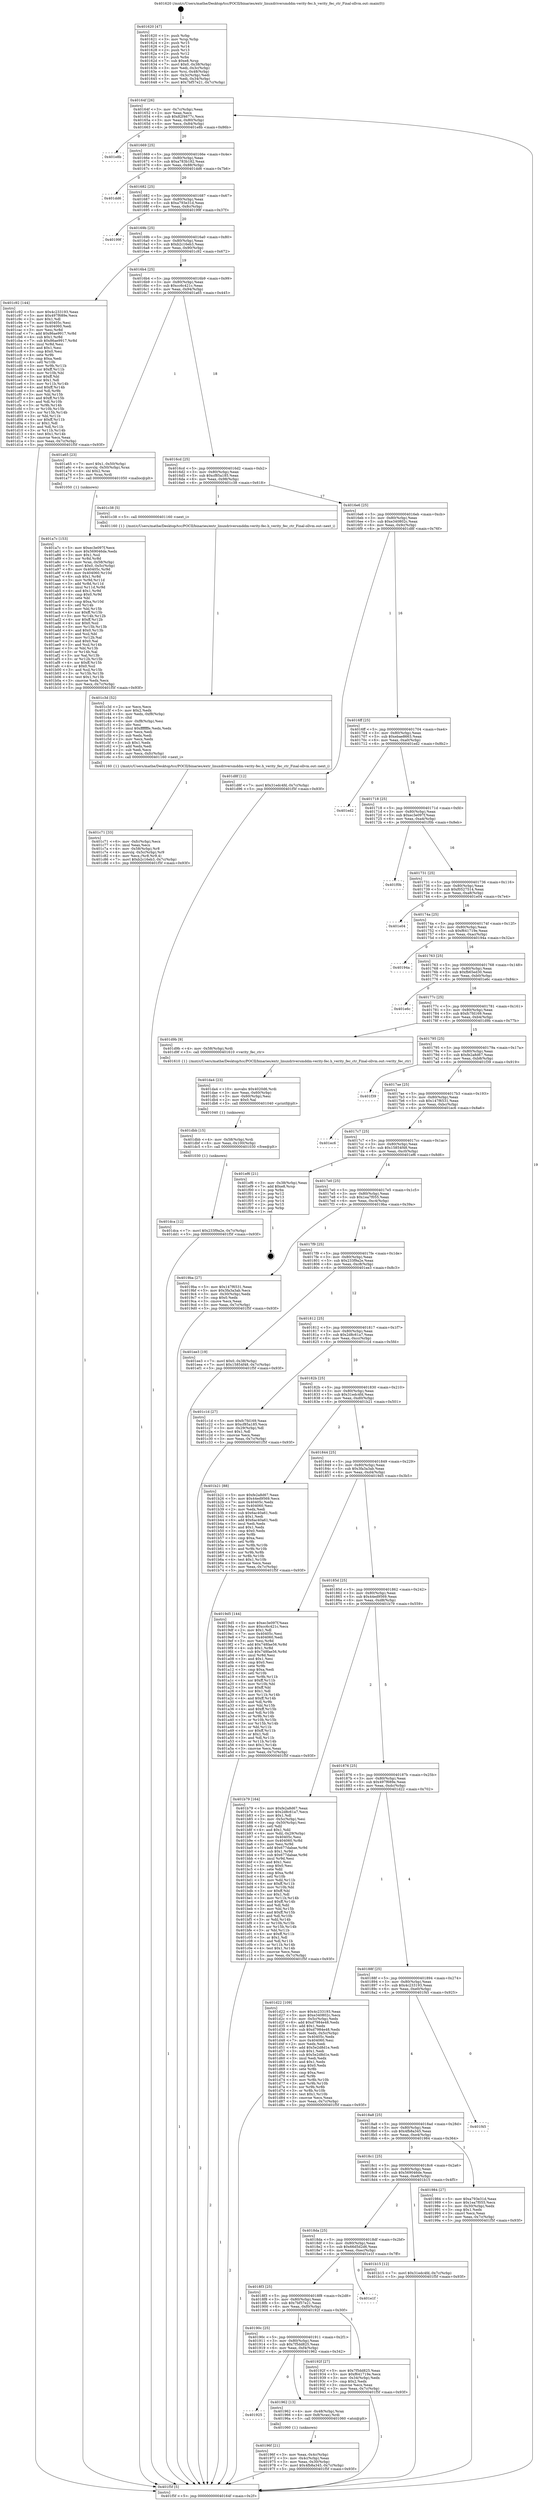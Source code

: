 digraph "0x401620" {
  label = "0x401620 (/mnt/c/Users/mathe/Desktop/tcc/POCII/binaries/extr_linuxdriversmddm-verity-fec.h_verity_fec_ctr_Final-ollvm.out::main(0))"
  labelloc = "t"
  node[shape=record]

  Entry [label="",width=0.3,height=0.3,shape=circle,fillcolor=black,style=filled]
  "0x40164f" [label="{
     0x40164f [26]\l
     | [instrs]\l
     &nbsp;&nbsp;0x40164f \<+3\>: mov -0x7c(%rbp),%eax\l
     &nbsp;&nbsp;0x401652 \<+2\>: mov %eax,%ecx\l
     &nbsp;&nbsp;0x401654 \<+6\>: sub $0x82f4677c,%ecx\l
     &nbsp;&nbsp;0x40165a \<+3\>: mov %eax,-0x80(%rbp)\l
     &nbsp;&nbsp;0x40165d \<+6\>: mov %ecx,-0x84(%rbp)\l
     &nbsp;&nbsp;0x401663 \<+6\>: je 0000000000401e8b \<main+0x86b\>\l
  }"]
  "0x401e8b" [label="{
     0x401e8b\l
  }", style=dashed]
  "0x401669" [label="{
     0x401669 [25]\l
     | [instrs]\l
     &nbsp;&nbsp;0x401669 \<+5\>: jmp 000000000040166e \<main+0x4e\>\l
     &nbsp;&nbsp;0x40166e \<+3\>: mov -0x80(%rbp),%eax\l
     &nbsp;&nbsp;0x401671 \<+5\>: sub $0xa783b182,%eax\l
     &nbsp;&nbsp;0x401676 \<+6\>: mov %eax,-0x88(%rbp)\l
     &nbsp;&nbsp;0x40167c \<+6\>: je 0000000000401dd6 \<main+0x7b6\>\l
  }"]
  Exit [label="",width=0.3,height=0.3,shape=circle,fillcolor=black,style=filled,peripheries=2]
  "0x401dd6" [label="{
     0x401dd6\l
  }", style=dashed]
  "0x401682" [label="{
     0x401682 [25]\l
     | [instrs]\l
     &nbsp;&nbsp;0x401682 \<+5\>: jmp 0000000000401687 \<main+0x67\>\l
     &nbsp;&nbsp;0x401687 \<+3\>: mov -0x80(%rbp),%eax\l
     &nbsp;&nbsp;0x40168a \<+5\>: sub $0xa793e31d,%eax\l
     &nbsp;&nbsp;0x40168f \<+6\>: mov %eax,-0x8c(%rbp)\l
     &nbsp;&nbsp;0x401695 \<+6\>: je 000000000040199f \<main+0x37f\>\l
  }"]
  "0x401dca" [label="{
     0x401dca [12]\l
     | [instrs]\l
     &nbsp;&nbsp;0x401dca \<+7\>: movl $0x233f9a2e,-0x7c(%rbp)\l
     &nbsp;&nbsp;0x401dd1 \<+5\>: jmp 0000000000401f5f \<main+0x93f\>\l
  }"]
  "0x40199f" [label="{
     0x40199f\l
  }", style=dashed]
  "0x40169b" [label="{
     0x40169b [25]\l
     | [instrs]\l
     &nbsp;&nbsp;0x40169b \<+5\>: jmp 00000000004016a0 \<main+0x80\>\l
     &nbsp;&nbsp;0x4016a0 \<+3\>: mov -0x80(%rbp),%eax\l
     &nbsp;&nbsp;0x4016a3 \<+5\>: sub $0xb2c16eb3,%eax\l
     &nbsp;&nbsp;0x4016a8 \<+6\>: mov %eax,-0x90(%rbp)\l
     &nbsp;&nbsp;0x4016ae \<+6\>: je 0000000000401c92 \<main+0x672\>\l
  }"]
  "0x401dbb" [label="{
     0x401dbb [15]\l
     | [instrs]\l
     &nbsp;&nbsp;0x401dbb \<+4\>: mov -0x58(%rbp),%rdi\l
     &nbsp;&nbsp;0x401dbf \<+6\>: mov %eax,-0x100(%rbp)\l
     &nbsp;&nbsp;0x401dc5 \<+5\>: call 0000000000401030 \<free@plt\>\l
     | [calls]\l
     &nbsp;&nbsp;0x401030 \{1\} (unknown)\l
  }"]
  "0x401c92" [label="{
     0x401c92 [144]\l
     | [instrs]\l
     &nbsp;&nbsp;0x401c92 \<+5\>: mov $0x4c233193,%eax\l
     &nbsp;&nbsp;0x401c97 \<+5\>: mov $0x497f689e,%ecx\l
     &nbsp;&nbsp;0x401c9c \<+2\>: mov $0x1,%dl\l
     &nbsp;&nbsp;0x401c9e \<+7\>: mov 0x40405c,%esi\l
     &nbsp;&nbsp;0x401ca5 \<+7\>: mov 0x404060,%edi\l
     &nbsp;&nbsp;0x401cac \<+3\>: mov %esi,%r8d\l
     &nbsp;&nbsp;0x401caf \<+7\>: add $0x86ae9917,%r8d\l
     &nbsp;&nbsp;0x401cb6 \<+4\>: sub $0x1,%r8d\l
     &nbsp;&nbsp;0x401cba \<+7\>: sub $0x86ae9917,%r8d\l
     &nbsp;&nbsp;0x401cc1 \<+4\>: imul %r8d,%esi\l
     &nbsp;&nbsp;0x401cc5 \<+3\>: and $0x1,%esi\l
     &nbsp;&nbsp;0x401cc8 \<+3\>: cmp $0x0,%esi\l
     &nbsp;&nbsp;0x401ccb \<+4\>: sete %r9b\l
     &nbsp;&nbsp;0x401ccf \<+3\>: cmp $0xa,%edi\l
     &nbsp;&nbsp;0x401cd2 \<+4\>: setl %r10b\l
     &nbsp;&nbsp;0x401cd6 \<+3\>: mov %r9b,%r11b\l
     &nbsp;&nbsp;0x401cd9 \<+4\>: xor $0xff,%r11b\l
     &nbsp;&nbsp;0x401cdd \<+3\>: mov %r10b,%bl\l
     &nbsp;&nbsp;0x401ce0 \<+3\>: xor $0xff,%bl\l
     &nbsp;&nbsp;0x401ce3 \<+3\>: xor $0x1,%dl\l
     &nbsp;&nbsp;0x401ce6 \<+3\>: mov %r11b,%r14b\l
     &nbsp;&nbsp;0x401ce9 \<+4\>: and $0xff,%r14b\l
     &nbsp;&nbsp;0x401ced \<+3\>: and %dl,%r9b\l
     &nbsp;&nbsp;0x401cf0 \<+3\>: mov %bl,%r15b\l
     &nbsp;&nbsp;0x401cf3 \<+4\>: and $0xff,%r15b\l
     &nbsp;&nbsp;0x401cf7 \<+3\>: and %dl,%r10b\l
     &nbsp;&nbsp;0x401cfa \<+3\>: or %r9b,%r14b\l
     &nbsp;&nbsp;0x401cfd \<+3\>: or %r10b,%r15b\l
     &nbsp;&nbsp;0x401d00 \<+3\>: xor %r15b,%r14b\l
     &nbsp;&nbsp;0x401d03 \<+3\>: or %bl,%r11b\l
     &nbsp;&nbsp;0x401d06 \<+4\>: xor $0xff,%r11b\l
     &nbsp;&nbsp;0x401d0a \<+3\>: or $0x1,%dl\l
     &nbsp;&nbsp;0x401d0d \<+3\>: and %dl,%r11b\l
     &nbsp;&nbsp;0x401d10 \<+3\>: or %r11b,%r14b\l
     &nbsp;&nbsp;0x401d13 \<+4\>: test $0x1,%r14b\l
     &nbsp;&nbsp;0x401d17 \<+3\>: cmovne %ecx,%eax\l
     &nbsp;&nbsp;0x401d1a \<+3\>: mov %eax,-0x7c(%rbp)\l
     &nbsp;&nbsp;0x401d1d \<+5\>: jmp 0000000000401f5f \<main+0x93f\>\l
  }"]
  "0x4016b4" [label="{
     0x4016b4 [25]\l
     | [instrs]\l
     &nbsp;&nbsp;0x4016b4 \<+5\>: jmp 00000000004016b9 \<main+0x99\>\l
     &nbsp;&nbsp;0x4016b9 \<+3\>: mov -0x80(%rbp),%eax\l
     &nbsp;&nbsp;0x4016bc \<+5\>: sub $0xcc6c421c,%eax\l
     &nbsp;&nbsp;0x4016c1 \<+6\>: mov %eax,-0x94(%rbp)\l
     &nbsp;&nbsp;0x4016c7 \<+6\>: je 0000000000401a65 \<main+0x445\>\l
  }"]
  "0x401da4" [label="{
     0x401da4 [23]\l
     | [instrs]\l
     &nbsp;&nbsp;0x401da4 \<+10\>: movabs $0x4020d6,%rdi\l
     &nbsp;&nbsp;0x401dae \<+3\>: mov %eax,-0x60(%rbp)\l
     &nbsp;&nbsp;0x401db1 \<+3\>: mov -0x60(%rbp),%esi\l
     &nbsp;&nbsp;0x401db4 \<+2\>: mov $0x0,%al\l
     &nbsp;&nbsp;0x401db6 \<+5\>: call 0000000000401040 \<printf@plt\>\l
     | [calls]\l
     &nbsp;&nbsp;0x401040 \{1\} (unknown)\l
  }"]
  "0x401a65" [label="{
     0x401a65 [23]\l
     | [instrs]\l
     &nbsp;&nbsp;0x401a65 \<+7\>: movl $0x1,-0x50(%rbp)\l
     &nbsp;&nbsp;0x401a6c \<+4\>: movslq -0x50(%rbp),%rax\l
     &nbsp;&nbsp;0x401a70 \<+4\>: shl $0x2,%rax\l
     &nbsp;&nbsp;0x401a74 \<+3\>: mov %rax,%rdi\l
     &nbsp;&nbsp;0x401a77 \<+5\>: call 0000000000401050 \<malloc@plt\>\l
     | [calls]\l
     &nbsp;&nbsp;0x401050 \{1\} (unknown)\l
  }"]
  "0x4016cd" [label="{
     0x4016cd [25]\l
     | [instrs]\l
     &nbsp;&nbsp;0x4016cd \<+5\>: jmp 00000000004016d2 \<main+0xb2\>\l
     &nbsp;&nbsp;0x4016d2 \<+3\>: mov -0x80(%rbp),%eax\l
     &nbsp;&nbsp;0x4016d5 \<+5\>: sub $0xcf85a185,%eax\l
     &nbsp;&nbsp;0x4016da \<+6\>: mov %eax,-0x98(%rbp)\l
     &nbsp;&nbsp;0x4016e0 \<+6\>: je 0000000000401c38 \<main+0x618\>\l
  }"]
  "0x401c71" [label="{
     0x401c71 [33]\l
     | [instrs]\l
     &nbsp;&nbsp;0x401c71 \<+6\>: mov -0xfc(%rbp),%ecx\l
     &nbsp;&nbsp;0x401c77 \<+3\>: imul %eax,%ecx\l
     &nbsp;&nbsp;0x401c7a \<+4\>: mov -0x58(%rbp),%r8\l
     &nbsp;&nbsp;0x401c7e \<+4\>: movslq -0x5c(%rbp),%r9\l
     &nbsp;&nbsp;0x401c82 \<+4\>: mov %ecx,(%r8,%r9,4)\l
     &nbsp;&nbsp;0x401c86 \<+7\>: movl $0xb2c16eb3,-0x7c(%rbp)\l
     &nbsp;&nbsp;0x401c8d \<+5\>: jmp 0000000000401f5f \<main+0x93f\>\l
  }"]
  "0x401c38" [label="{
     0x401c38 [5]\l
     | [instrs]\l
     &nbsp;&nbsp;0x401c38 \<+5\>: call 0000000000401160 \<next_i\>\l
     | [calls]\l
     &nbsp;&nbsp;0x401160 \{1\} (/mnt/c/Users/mathe/Desktop/tcc/POCII/binaries/extr_linuxdriversmddm-verity-fec.h_verity_fec_ctr_Final-ollvm.out::next_i)\l
  }"]
  "0x4016e6" [label="{
     0x4016e6 [25]\l
     | [instrs]\l
     &nbsp;&nbsp;0x4016e6 \<+5\>: jmp 00000000004016eb \<main+0xcb\>\l
     &nbsp;&nbsp;0x4016eb \<+3\>: mov -0x80(%rbp),%eax\l
     &nbsp;&nbsp;0x4016ee \<+5\>: sub $0xe340802c,%eax\l
     &nbsp;&nbsp;0x4016f3 \<+6\>: mov %eax,-0x9c(%rbp)\l
     &nbsp;&nbsp;0x4016f9 \<+6\>: je 0000000000401d8f \<main+0x76f\>\l
  }"]
  "0x401c3d" [label="{
     0x401c3d [52]\l
     | [instrs]\l
     &nbsp;&nbsp;0x401c3d \<+2\>: xor %ecx,%ecx\l
     &nbsp;&nbsp;0x401c3f \<+5\>: mov $0x2,%edx\l
     &nbsp;&nbsp;0x401c44 \<+6\>: mov %edx,-0xf8(%rbp)\l
     &nbsp;&nbsp;0x401c4a \<+1\>: cltd\l
     &nbsp;&nbsp;0x401c4b \<+6\>: mov -0xf8(%rbp),%esi\l
     &nbsp;&nbsp;0x401c51 \<+2\>: idiv %esi\l
     &nbsp;&nbsp;0x401c53 \<+6\>: imul $0xfffffffe,%edx,%edx\l
     &nbsp;&nbsp;0x401c59 \<+2\>: mov %ecx,%edi\l
     &nbsp;&nbsp;0x401c5b \<+2\>: sub %edx,%edi\l
     &nbsp;&nbsp;0x401c5d \<+2\>: mov %ecx,%edx\l
     &nbsp;&nbsp;0x401c5f \<+3\>: sub $0x1,%edx\l
     &nbsp;&nbsp;0x401c62 \<+2\>: add %edx,%edi\l
     &nbsp;&nbsp;0x401c64 \<+2\>: sub %edi,%ecx\l
     &nbsp;&nbsp;0x401c66 \<+6\>: mov %ecx,-0xfc(%rbp)\l
     &nbsp;&nbsp;0x401c6c \<+5\>: call 0000000000401160 \<next_i\>\l
     | [calls]\l
     &nbsp;&nbsp;0x401160 \{1\} (/mnt/c/Users/mathe/Desktop/tcc/POCII/binaries/extr_linuxdriversmddm-verity-fec.h_verity_fec_ctr_Final-ollvm.out::next_i)\l
  }"]
  "0x401d8f" [label="{
     0x401d8f [12]\l
     | [instrs]\l
     &nbsp;&nbsp;0x401d8f \<+7\>: movl $0x31edc4fd,-0x7c(%rbp)\l
     &nbsp;&nbsp;0x401d96 \<+5\>: jmp 0000000000401f5f \<main+0x93f\>\l
  }"]
  "0x4016ff" [label="{
     0x4016ff [25]\l
     | [instrs]\l
     &nbsp;&nbsp;0x4016ff \<+5\>: jmp 0000000000401704 \<main+0xe4\>\l
     &nbsp;&nbsp;0x401704 \<+3\>: mov -0x80(%rbp),%eax\l
     &nbsp;&nbsp;0x401707 \<+5\>: sub $0xebae8663,%eax\l
     &nbsp;&nbsp;0x40170c \<+6\>: mov %eax,-0xa0(%rbp)\l
     &nbsp;&nbsp;0x401712 \<+6\>: je 0000000000401ed2 \<main+0x8b2\>\l
  }"]
  "0x401a7c" [label="{
     0x401a7c [153]\l
     | [instrs]\l
     &nbsp;&nbsp;0x401a7c \<+5\>: mov $0xec3e097f,%ecx\l
     &nbsp;&nbsp;0x401a81 \<+5\>: mov $0x569046de,%edx\l
     &nbsp;&nbsp;0x401a86 \<+3\>: mov $0x1,%sil\l
     &nbsp;&nbsp;0x401a89 \<+3\>: xor %r8d,%r8d\l
     &nbsp;&nbsp;0x401a8c \<+4\>: mov %rax,-0x58(%rbp)\l
     &nbsp;&nbsp;0x401a90 \<+7\>: movl $0x0,-0x5c(%rbp)\l
     &nbsp;&nbsp;0x401a97 \<+8\>: mov 0x40405c,%r9d\l
     &nbsp;&nbsp;0x401a9f \<+8\>: mov 0x404060,%r10d\l
     &nbsp;&nbsp;0x401aa7 \<+4\>: sub $0x1,%r8d\l
     &nbsp;&nbsp;0x401aab \<+3\>: mov %r9d,%r11d\l
     &nbsp;&nbsp;0x401aae \<+3\>: add %r8d,%r11d\l
     &nbsp;&nbsp;0x401ab1 \<+4\>: imul %r11d,%r9d\l
     &nbsp;&nbsp;0x401ab5 \<+4\>: and $0x1,%r9d\l
     &nbsp;&nbsp;0x401ab9 \<+4\>: cmp $0x0,%r9d\l
     &nbsp;&nbsp;0x401abd \<+3\>: sete %bl\l
     &nbsp;&nbsp;0x401ac0 \<+4\>: cmp $0xa,%r10d\l
     &nbsp;&nbsp;0x401ac4 \<+4\>: setl %r14b\l
     &nbsp;&nbsp;0x401ac8 \<+3\>: mov %bl,%r15b\l
     &nbsp;&nbsp;0x401acb \<+4\>: xor $0xff,%r15b\l
     &nbsp;&nbsp;0x401acf \<+3\>: mov %r14b,%r12b\l
     &nbsp;&nbsp;0x401ad2 \<+4\>: xor $0xff,%r12b\l
     &nbsp;&nbsp;0x401ad6 \<+4\>: xor $0x0,%sil\l
     &nbsp;&nbsp;0x401ada \<+3\>: mov %r15b,%r13b\l
     &nbsp;&nbsp;0x401add \<+4\>: and $0x0,%r13b\l
     &nbsp;&nbsp;0x401ae1 \<+3\>: and %sil,%bl\l
     &nbsp;&nbsp;0x401ae4 \<+3\>: mov %r12b,%al\l
     &nbsp;&nbsp;0x401ae7 \<+2\>: and $0x0,%al\l
     &nbsp;&nbsp;0x401ae9 \<+3\>: and %sil,%r14b\l
     &nbsp;&nbsp;0x401aec \<+3\>: or %bl,%r13b\l
     &nbsp;&nbsp;0x401aef \<+3\>: or %r14b,%al\l
     &nbsp;&nbsp;0x401af2 \<+3\>: xor %al,%r13b\l
     &nbsp;&nbsp;0x401af5 \<+3\>: or %r12b,%r15b\l
     &nbsp;&nbsp;0x401af8 \<+4\>: xor $0xff,%r15b\l
     &nbsp;&nbsp;0x401afc \<+4\>: or $0x0,%sil\l
     &nbsp;&nbsp;0x401b00 \<+3\>: and %sil,%r15b\l
     &nbsp;&nbsp;0x401b03 \<+3\>: or %r15b,%r13b\l
     &nbsp;&nbsp;0x401b06 \<+4\>: test $0x1,%r13b\l
     &nbsp;&nbsp;0x401b0a \<+3\>: cmovne %edx,%ecx\l
     &nbsp;&nbsp;0x401b0d \<+3\>: mov %ecx,-0x7c(%rbp)\l
     &nbsp;&nbsp;0x401b10 \<+5\>: jmp 0000000000401f5f \<main+0x93f\>\l
  }"]
  "0x401ed2" [label="{
     0x401ed2\l
  }", style=dashed]
  "0x401718" [label="{
     0x401718 [25]\l
     | [instrs]\l
     &nbsp;&nbsp;0x401718 \<+5\>: jmp 000000000040171d \<main+0xfd\>\l
     &nbsp;&nbsp;0x40171d \<+3\>: mov -0x80(%rbp),%eax\l
     &nbsp;&nbsp;0x401720 \<+5\>: sub $0xec3e097f,%eax\l
     &nbsp;&nbsp;0x401725 \<+6\>: mov %eax,-0xa4(%rbp)\l
     &nbsp;&nbsp;0x40172b \<+6\>: je 0000000000401f0b \<main+0x8eb\>\l
  }"]
  "0x40196f" [label="{
     0x40196f [21]\l
     | [instrs]\l
     &nbsp;&nbsp;0x40196f \<+3\>: mov %eax,-0x4c(%rbp)\l
     &nbsp;&nbsp;0x401972 \<+3\>: mov -0x4c(%rbp),%eax\l
     &nbsp;&nbsp;0x401975 \<+3\>: mov %eax,-0x30(%rbp)\l
     &nbsp;&nbsp;0x401978 \<+7\>: movl $0x4fb8a345,-0x7c(%rbp)\l
     &nbsp;&nbsp;0x40197f \<+5\>: jmp 0000000000401f5f \<main+0x93f\>\l
  }"]
  "0x401f0b" [label="{
     0x401f0b\l
  }", style=dashed]
  "0x401731" [label="{
     0x401731 [25]\l
     | [instrs]\l
     &nbsp;&nbsp;0x401731 \<+5\>: jmp 0000000000401736 \<main+0x116\>\l
     &nbsp;&nbsp;0x401736 \<+3\>: mov -0x80(%rbp),%eax\l
     &nbsp;&nbsp;0x401739 \<+5\>: sub $0xf0527514,%eax\l
     &nbsp;&nbsp;0x40173e \<+6\>: mov %eax,-0xa8(%rbp)\l
     &nbsp;&nbsp;0x401744 \<+6\>: je 0000000000401e04 \<main+0x7e4\>\l
  }"]
  "0x401925" [label="{
     0x401925\l
  }", style=dashed]
  "0x401e04" [label="{
     0x401e04\l
  }", style=dashed]
  "0x40174a" [label="{
     0x40174a [25]\l
     | [instrs]\l
     &nbsp;&nbsp;0x40174a \<+5\>: jmp 000000000040174f \<main+0x12f\>\l
     &nbsp;&nbsp;0x40174f \<+3\>: mov -0x80(%rbp),%eax\l
     &nbsp;&nbsp;0x401752 \<+5\>: sub $0xf641719e,%eax\l
     &nbsp;&nbsp;0x401757 \<+6\>: mov %eax,-0xac(%rbp)\l
     &nbsp;&nbsp;0x40175d \<+6\>: je 000000000040194a \<main+0x32a\>\l
  }"]
  "0x401962" [label="{
     0x401962 [13]\l
     | [instrs]\l
     &nbsp;&nbsp;0x401962 \<+4\>: mov -0x48(%rbp),%rax\l
     &nbsp;&nbsp;0x401966 \<+4\>: mov 0x8(%rax),%rdi\l
     &nbsp;&nbsp;0x40196a \<+5\>: call 0000000000401060 \<atoi@plt\>\l
     | [calls]\l
     &nbsp;&nbsp;0x401060 \{1\} (unknown)\l
  }"]
  "0x40194a" [label="{
     0x40194a\l
  }", style=dashed]
  "0x401763" [label="{
     0x401763 [25]\l
     | [instrs]\l
     &nbsp;&nbsp;0x401763 \<+5\>: jmp 0000000000401768 \<main+0x148\>\l
     &nbsp;&nbsp;0x401768 \<+3\>: mov -0x80(%rbp),%eax\l
     &nbsp;&nbsp;0x40176b \<+5\>: sub $0xfb65ed30,%eax\l
     &nbsp;&nbsp;0x401770 \<+6\>: mov %eax,-0xb0(%rbp)\l
     &nbsp;&nbsp;0x401776 \<+6\>: je 0000000000401e6c \<main+0x84c\>\l
  }"]
  "0x401620" [label="{
     0x401620 [47]\l
     | [instrs]\l
     &nbsp;&nbsp;0x401620 \<+1\>: push %rbp\l
     &nbsp;&nbsp;0x401621 \<+3\>: mov %rsp,%rbp\l
     &nbsp;&nbsp;0x401624 \<+2\>: push %r15\l
     &nbsp;&nbsp;0x401626 \<+2\>: push %r14\l
     &nbsp;&nbsp;0x401628 \<+2\>: push %r13\l
     &nbsp;&nbsp;0x40162a \<+2\>: push %r12\l
     &nbsp;&nbsp;0x40162c \<+1\>: push %rbx\l
     &nbsp;&nbsp;0x40162d \<+7\>: sub $0xe8,%rsp\l
     &nbsp;&nbsp;0x401634 \<+7\>: movl $0x0,-0x38(%rbp)\l
     &nbsp;&nbsp;0x40163b \<+3\>: mov %edi,-0x3c(%rbp)\l
     &nbsp;&nbsp;0x40163e \<+4\>: mov %rsi,-0x48(%rbp)\l
     &nbsp;&nbsp;0x401642 \<+3\>: mov -0x3c(%rbp),%edi\l
     &nbsp;&nbsp;0x401645 \<+3\>: mov %edi,-0x34(%rbp)\l
     &nbsp;&nbsp;0x401648 \<+7\>: movl $0x7bf57e21,-0x7c(%rbp)\l
  }"]
  "0x401e6c" [label="{
     0x401e6c\l
  }", style=dashed]
  "0x40177c" [label="{
     0x40177c [25]\l
     | [instrs]\l
     &nbsp;&nbsp;0x40177c \<+5\>: jmp 0000000000401781 \<main+0x161\>\l
     &nbsp;&nbsp;0x401781 \<+3\>: mov -0x80(%rbp),%eax\l
     &nbsp;&nbsp;0x401784 \<+5\>: sub $0xfc7fd169,%eax\l
     &nbsp;&nbsp;0x401789 \<+6\>: mov %eax,-0xb4(%rbp)\l
     &nbsp;&nbsp;0x40178f \<+6\>: je 0000000000401d9b \<main+0x77b\>\l
  }"]
  "0x401f5f" [label="{
     0x401f5f [5]\l
     | [instrs]\l
     &nbsp;&nbsp;0x401f5f \<+5\>: jmp 000000000040164f \<main+0x2f\>\l
  }"]
  "0x401d9b" [label="{
     0x401d9b [9]\l
     | [instrs]\l
     &nbsp;&nbsp;0x401d9b \<+4\>: mov -0x58(%rbp),%rdi\l
     &nbsp;&nbsp;0x401d9f \<+5\>: call 0000000000401610 \<verity_fec_ctr\>\l
     | [calls]\l
     &nbsp;&nbsp;0x401610 \{1\} (/mnt/c/Users/mathe/Desktop/tcc/POCII/binaries/extr_linuxdriversmddm-verity-fec.h_verity_fec_ctr_Final-ollvm.out::verity_fec_ctr)\l
  }"]
  "0x401795" [label="{
     0x401795 [25]\l
     | [instrs]\l
     &nbsp;&nbsp;0x401795 \<+5\>: jmp 000000000040179a \<main+0x17a\>\l
     &nbsp;&nbsp;0x40179a \<+3\>: mov -0x80(%rbp),%eax\l
     &nbsp;&nbsp;0x40179d \<+5\>: sub $0xfe2a8d67,%eax\l
     &nbsp;&nbsp;0x4017a2 \<+6\>: mov %eax,-0xb8(%rbp)\l
     &nbsp;&nbsp;0x4017a8 \<+6\>: je 0000000000401f39 \<main+0x919\>\l
  }"]
  "0x40190c" [label="{
     0x40190c [25]\l
     | [instrs]\l
     &nbsp;&nbsp;0x40190c \<+5\>: jmp 0000000000401911 \<main+0x2f1\>\l
     &nbsp;&nbsp;0x401911 \<+3\>: mov -0x80(%rbp),%eax\l
     &nbsp;&nbsp;0x401914 \<+5\>: sub $0x7f5dd825,%eax\l
     &nbsp;&nbsp;0x401919 \<+6\>: mov %eax,-0xf4(%rbp)\l
     &nbsp;&nbsp;0x40191f \<+6\>: je 0000000000401962 \<main+0x342\>\l
  }"]
  "0x401f39" [label="{
     0x401f39\l
  }", style=dashed]
  "0x4017ae" [label="{
     0x4017ae [25]\l
     | [instrs]\l
     &nbsp;&nbsp;0x4017ae \<+5\>: jmp 00000000004017b3 \<main+0x193\>\l
     &nbsp;&nbsp;0x4017b3 \<+3\>: mov -0x80(%rbp),%eax\l
     &nbsp;&nbsp;0x4017b6 \<+5\>: sub $0x147f6531,%eax\l
     &nbsp;&nbsp;0x4017bb \<+6\>: mov %eax,-0xbc(%rbp)\l
     &nbsp;&nbsp;0x4017c1 \<+6\>: je 0000000000401ec6 \<main+0x8a6\>\l
  }"]
  "0x40192f" [label="{
     0x40192f [27]\l
     | [instrs]\l
     &nbsp;&nbsp;0x40192f \<+5\>: mov $0x7f5dd825,%eax\l
     &nbsp;&nbsp;0x401934 \<+5\>: mov $0xf641719e,%ecx\l
     &nbsp;&nbsp;0x401939 \<+3\>: mov -0x34(%rbp),%edx\l
     &nbsp;&nbsp;0x40193c \<+3\>: cmp $0x2,%edx\l
     &nbsp;&nbsp;0x40193f \<+3\>: cmovne %ecx,%eax\l
     &nbsp;&nbsp;0x401942 \<+3\>: mov %eax,-0x7c(%rbp)\l
     &nbsp;&nbsp;0x401945 \<+5\>: jmp 0000000000401f5f \<main+0x93f\>\l
  }"]
  "0x401ec6" [label="{
     0x401ec6\l
  }", style=dashed]
  "0x4017c7" [label="{
     0x4017c7 [25]\l
     | [instrs]\l
     &nbsp;&nbsp;0x4017c7 \<+5\>: jmp 00000000004017cc \<main+0x1ac\>\l
     &nbsp;&nbsp;0x4017cc \<+3\>: mov -0x80(%rbp),%eax\l
     &nbsp;&nbsp;0x4017cf \<+5\>: sub $0x15854f48,%eax\l
     &nbsp;&nbsp;0x4017d4 \<+6\>: mov %eax,-0xc0(%rbp)\l
     &nbsp;&nbsp;0x4017da \<+6\>: je 0000000000401ef6 \<main+0x8d6\>\l
  }"]
  "0x4018f3" [label="{
     0x4018f3 [25]\l
     | [instrs]\l
     &nbsp;&nbsp;0x4018f3 \<+5\>: jmp 00000000004018f8 \<main+0x2d8\>\l
     &nbsp;&nbsp;0x4018f8 \<+3\>: mov -0x80(%rbp),%eax\l
     &nbsp;&nbsp;0x4018fb \<+5\>: sub $0x7bf57e21,%eax\l
     &nbsp;&nbsp;0x401900 \<+6\>: mov %eax,-0xf0(%rbp)\l
     &nbsp;&nbsp;0x401906 \<+6\>: je 000000000040192f \<main+0x30f\>\l
  }"]
  "0x401ef6" [label="{
     0x401ef6 [21]\l
     | [instrs]\l
     &nbsp;&nbsp;0x401ef6 \<+3\>: mov -0x38(%rbp),%eax\l
     &nbsp;&nbsp;0x401ef9 \<+7\>: add $0xe8,%rsp\l
     &nbsp;&nbsp;0x401f00 \<+1\>: pop %rbx\l
     &nbsp;&nbsp;0x401f01 \<+2\>: pop %r12\l
     &nbsp;&nbsp;0x401f03 \<+2\>: pop %r13\l
     &nbsp;&nbsp;0x401f05 \<+2\>: pop %r14\l
     &nbsp;&nbsp;0x401f07 \<+2\>: pop %r15\l
     &nbsp;&nbsp;0x401f09 \<+1\>: pop %rbp\l
     &nbsp;&nbsp;0x401f0a \<+1\>: ret\l
  }"]
  "0x4017e0" [label="{
     0x4017e0 [25]\l
     | [instrs]\l
     &nbsp;&nbsp;0x4017e0 \<+5\>: jmp 00000000004017e5 \<main+0x1c5\>\l
     &nbsp;&nbsp;0x4017e5 \<+3\>: mov -0x80(%rbp),%eax\l
     &nbsp;&nbsp;0x4017e8 \<+5\>: sub $0x1ea7f055,%eax\l
     &nbsp;&nbsp;0x4017ed \<+6\>: mov %eax,-0xc4(%rbp)\l
     &nbsp;&nbsp;0x4017f3 \<+6\>: je 00000000004019ba \<main+0x39a\>\l
  }"]
  "0x401e1f" [label="{
     0x401e1f\l
  }", style=dashed]
  "0x4019ba" [label="{
     0x4019ba [27]\l
     | [instrs]\l
     &nbsp;&nbsp;0x4019ba \<+5\>: mov $0x147f6531,%eax\l
     &nbsp;&nbsp;0x4019bf \<+5\>: mov $0x3fa3a3ab,%ecx\l
     &nbsp;&nbsp;0x4019c4 \<+3\>: mov -0x30(%rbp),%edx\l
     &nbsp;&nbsp;0x4019c7 \<+3\>: cmp $0x0,%edx\l
     &nbsp;&nbsp;0x4019ca \<+3\>: cmove %ecx,%eax\l
     &nbsp;&nbsp;0x4019cd \<+3\>: mov %eax,-0x7c(%rbp)\l
     &nbsp;&nbsp;0x4019d0 \<+5\>: jmp 0000000000401f5f \<main+0x93f\>\l
  }"]
  "0x4017f9" [label="{
     0x4017f9 [25]\l
     | [instrs]\l
     &nbsp;&nbsp;0x4017f9 \<+5\>: jmp 00000000004017fe \<main+0x1de\>\l
     &nbsp;&nbsp;0x4017fe \<+3\>: mov -0x80(%rbp),%eax\l
     &nbsp;&nbsp;0x401801 \<+5\>: sub $0x233f9a2e,%eax\l
     &nbsp;&nbsp;0x401806 \<+6\>: mov %eax,-0xc8(%rbp)\l
     &nbsp;&nbsp;0x40180c \<+6\>: je 0000000000401ee3 \<main+0x8c3\>\l
  }"]
  "0x4018da" [label="{
     0x4018da [25]\l
     | [instrs]\l
     &nbsp;&nbsp;0x4018da \<+5\>: jmp 00000000004018df \<main+0x2bf\>\l
     &nbsp;&nbsp;0x4018df \<+3\>: mov -0x80(%rbp),%eax\l
     &nbsp;&nbsp;0x4018e2 \<+5\>: sub $0x66d5d2d6,%eax\l
     &nbsp;&nbsp;0x4018e7 \<+6\>: mov %eax,-0xec(%rbp)\l
     &nbsp;&nbsp;0x4018ed \<+6\>: je 0000000000401e1f \<main+0x7ff\>\l
  }"]
  "0x401ee3" [label="{
     0x401ee3 [19]\l
     | [instrs]\l
     &nbsp;&nbsp;0x401ee3 \<+7\>: movl $0x0,-0x38(%rbp)\l
     &nbsp;&nbsp;0x401eea \<+7\>: movl $0x15854f48,-0x7c(%rbp)\l
     &nbsp;&nbsp;0x401ef1 \<+5\>: jmp 0000000000401f5f \<main+0x93f\>\l
  }"]
  "0x401812" [label="{
     0x401812 [25]\l
     | [instrs]\l
     &nbsp;&nbsp;0x401812 \<+5\>: jmp 0000000000401817 \<main+0x1f7\>\l
     &nbsp;&nbsp;0x401817 \<+3\>: mov -0x80(%rbp),%eax\l
     &nbsp;&nbsp;0x40181a \<+5\>: sub $0x2d8c61a7,%eax\l
     &nbsp;&nbsp;0x40181f \<+6\>: mov %eax,-0xcc(%rbp)\l
     &nbsp;&nbsp;0x401825 \<+6\>: je 0000000000401c1d \<main+0x5fd\>\l
  }"]
  "0x401b15" [label="{
     0x401b15 [12]\l
     | [instrs]\l
     &nbsp;&nbsp;0x401b15 \<+7\>: movl $0x31edc4fd,-0x7c(%rbp)\l
     &nbsp;&nbsp;0x401b1c \<+5\>: jmp 0000000000401f5f \<main+0x93f\>\l
  }"]
  "0x401c1d" [label="{
     0x401c1d [27]\l
     | [instrs]\l
     &nbsp;&nbsp;0x401c1d \<+5\>: mov $0xfc7fd169,%eax\l
     &nbsp;&nbsp;0x401c22 \<+5\>: mov $0xcf85a185,%ecx\l
     &nbsp;&nbsp;0x401c27 \<+3\>: mov -0x29(%rbp),%dl\l
     &nbsp;&nbsp;0x401c2a \<+3\>: test $0x1,%dl\l
     &nbsp;&nbsp;0x401c2d \<+3\>: cmovne %ecx,%eax\l
     &nbsp;&nbsp;0x401c30 \<+3\>: mov %eax,-0x7c(%rbp)\l
     &nbsp;&nbsp;0x401c33 \<+5\>: jmp 0000000000401f5f \<main+0x93f\>\l
  }"]
  "0x40182b" [label="{
     0x40182b [25]\l
     | [instrs]\l
     &nbsp;&nbsp;0x40182b \<+5\>: jmp 0000000000401830 \<main+0x210\>\l
     &nbsp;&nbsp;0x401830 \<+3\>: mov -0x80(%rbp),%eax\l
     &nbsp;&nbsp;0x401833 \<+5\>: sub $0x31edc4fd,%eax\l
     &nbsp;&nbsp;0x401838 \<+6\>: mov %eax,-0xd0(%rbp)\l
     &nbsp;&nbsp;0x40183e \<+6\>: je 0000000000401b21 \<main+0x501\>\l
  }"]
  "0x4018c1" [label="{
     0x4018c1 [25]\l
     | [instrs]\l
     &nbsp;&nbsp;0x4018c1 \<+5\>: jmp 00000000004018c6 \<main+0x2a6\>\l
     &nbsp;&nbsp;0x4018c6 \<+3\>: mov -0x80(%rbp),%eax\l
     &nbsp;&nbsp;0x4018c9 \<+5\>: sub $0x569046de,%eax\l
     &nbsp;&nbsp;0x4018ce \<+6\>: mov %eax,-0xe8(%rbp)\l
     &nbsp;&nbsp;0x4018d4 \<+6\>: je 0000000000401b15 \<main+0x4f5\>\l
  }"]
  "0x401b21" [label="{
     0x401b21 [88]\l
     | [instrs]\l
     &nbsp;&nbsp;0x401b21 \<+5\>: mov $0xfe2a8d67,%eax\l
     &nbsp;&nbsp;0x401b26 \<+5\>: mov $0x44ed9569,%ecx\l
     &nbsp;&nbsp;0x401b2b \<+7\>: mov 0x40405c,%edx\l
     &nbsp;&nbsp;0x401b32 \<+7\>: mov 0x404060,%esi\l
     &nbsp;&nbsp;0x401b39 \<+2\>: mov %edx,%edi\l
     &nbsp;&nbsp;0x401b3b \<+6\>: sub $0x6ac40a61,%edi\l
     &nbsp;&nbsp;0x401b41 \<+3\>: sub $0x1,%edi\l
     &nbsp;&nbsp;0x401b44 \<+6\>: add $0x6ac40a61,%edi\l
     &nbsp;&nbsp;0x401b4a \<+3\>: imul %edi,%edx\l
     &nbsp;&nbsp;0x401b4d \<+3\>: and $0x1,%edx\l
     &nbsp;&nbsp;0x401b50 \<+3\>: cmp $0x0,%edx\l
     &nbsp;&nbsp;0x401b53 \<+4\>: sete %r8b\l
     &nbsp;&nbsp;0x401b57 \<+3\>: cmp $0xa,%esi\l
     &nbsp;&nbsp;0x401b5a \<+4\>: setl %r9b\l
     &nbsp;&nbsp;0x401b5e \<+3\>: mov %r8b,%r10b\l
     &nbsp;&nbsp;0x401b61 \<+3\>: and %r9b,%r10b\l
     &nbsp;&nbsp;0x401b64 \<+3\>: xor %r9b,%r8b\l
     &nbsp;&nbsp;0x401b67 \<+3\>: or %r8b,%r10b\l
     &nbsp;&nbsp;0x401b6a \<+4\>: test $0x1,%r10b\l
     &nbsp;&nbsp;0x401b6e \<+3\>: cmovne %ecx,%eax\l
     &nbsp;&nbsp;0x401b71 \<+3\>: mov %eax,-0x7c(%rbp)\l
     &nbsp;&nbsp;0x401b74 \<+5\>: jmp 0000000000401f5f \<main+0x93f\>\l
  }"]
  "0x401844" [label="{
     0x401844 [25]\l
     | [instrs]\l
     &nbsp;&nbsp;0x401844 \<+5\>: jmp 0000000000401849 \<main+0x229\>\l
     &nbsp;&nbsp;0x401849 \<+3\>: mov -0x80(%rbp),%eax\l
     &nbsp;&nbsp;0x40184c \<+5\>: sub $0x3fa3a3ab,%eax\l
     &nbsp;&nbsp;0x401851 \<+6\>: mov %eax,-0xd4(%rbp)\l
     &nbsp;&nbsp;0x401857 \<+6\>: je 00000000004019d5 \<main+0x3b5\>\l
  }"]
  "0x401984" [label="{
     0x401984 [27]\l
     | [instrs]\l
     &nbsp;&nbsp;0x401984 \<+5\>: mov $0xa793e31d,%eax\l
     &nbsp;&nbsp;0x401989 \<+5\>: mov $0x1ea7f055,%ecx\l
     &nbsp;&nbsp;0x40198e \<+3\>: mov -0x30(%rbp),%edx\l
     &nbsp;&nbsp;0x401991 \<+3\>: cmp $0x1,%edx\l
     &nbsp;&nbsp;0x401994 \<+3\>: cmovl %ecx,%eax\l
     &nbsp;&nbsp;0x401997 \<+3\>: mov %eax,-0x7c(%rbp)\l
     &nbsp;&nbsp;0x40199a \<+5\>: jmp 0000000000401f5f \<main+0x93f\>\l
  }"]
  "0x4019d5" [label="{
     0x4019d5 [144]\l
     | [instrs]\l
     &nbsp;&nbsp;0x4019d5 \<+5\>: mov $0xec3e097f,%eax\l
     &nbsp;&nbsp;0x4019da \<+5\>: mov $0xcc6c421c,%ecx\l
     &nbsp;&nbsp;0x4019df \<+2\>: mov $0x1,%dl\l
     &nbsp;&nbsp;0x4019e1 \<+7\>: mov 0x40405c,%esi\l
     &nbsp;&nbsp;0x4019e8 \<+7\>: mov 0x404060,%edi\l
     &nbsp;&nbsp;0x4019ef \<+3\>: mov %esi,%r8d\l
     &nbsp;&nbsp;0x4019f2 \<+7\>: add $0x748fae56,%r8d\l
     &nbsp;&nbsp;0x4019f9 \<+4\>: sub $0x1,%r8d\l
     &nbsp;&nbsp;0x4019fd \<+7\>: sub $0x748fae56,%r8d\l
     &nbsp;&nbsp;0x401a04 \<+4\>: imul %r8d,%esi\l
     &nbsp;&nbsp;0x401a08 \<+3\>: and $0x1,%esi\l
     &nbsp;&nbsp;0x401a0b \<+3\>: cmp $0x0,%esi\l
     &nbsp;&nbsp;0x401a0e \<+4\>: sete %r9b\l
     &nbsp;&nbsp;0x401a12 \<+3\>: cmp $0xa,%edi\l
     &nbsp;&nbsp;0x401a15 \<+4\>: setl %r10b\l
     &nbsp;&nbsp;0x401a19 \<+3\>: mov %r9b,%r11b\l
     &nbsp;&nbsp;0x401a1c \<+4\>: xor $0xff,%r11b\l
     &nbsp;&nbsp;0x401a20 \<+3\>: mov %r10b,%bl\l
     &nbsp;&nbsp;0x401a23 \<+3\>: xor $0xff,%bl\l
     &nbsp;&nbsp;0x401a26 \<+3\>: xor $0x1,%dl\l
     &nbsp;&nbsp;0x401a29 \<+3\>: mov %r11b,%r14b\l
     &nbsp;&nbsp;0x401a2c \<+4\>: and $0xff,%r14b\l
     &nbsp;&nbsp;0x401a30 \<+3\>: and %dl,%r9b\l
     &nbsp;&nbsp;0x401a33 \<+3\>: mov %bl,%r15b\l
     &nbsp;&nbsp;0x401a36 \<+4\>: and $0xff,%r15b\l
     &nbsp;&nbsp;0x401a3a \<+3\>: and %dl,%r10b\l
     &nbsp;&nbsp;0x401a3d \<+3\>: or %r9b,%r14b\l
     &nbsp;&nbsp;0x401a40 \<+3\>: or %r10b,%r15b\l
     &nbsp;&nbsp;0x401a43 \<+3\>: xor %r15b,%r14b\l
     &nbsp;&nbsp;0x401a46 \<+3\>: or %bl,%r11b\l
     &nbsp;&nbsp;0x401a49 \<+4\>: xor $0xff,%r11b\l
     &nbsp;&nbsp;0x401a4d \<+3\>: or $0x1,%dl\l
     &nbsp;&nbsp;0x401a50 \<+3\>: and %dl,%r11b\l
     &nbsp;&nbsp;0x401a53 \<+3\>: or %r11b,%r14b\l
     &nbsp;&nbsp;0x401a56 \<+4\>: test $0x1,%r14b\l
     &nbsp;&nbsp;0x401a5a \<+3\>: cmovne %ecx,%eax\l
     &nbsp;&nbsp;0x401a5d \<+3\>: mov %eax,-0x7c(%rbp)\l
     &nbsp;&nbsp;0x401a60 \<+5\>: jmp 0000000000401f5f \<main+0x93f\>\l
  }"]
  "0x40185d" [label="{
     0x40185d [25]\l
     | [instrs]\l
     &nbsp;&nbsp;0x40185d \<+5\>: jmp 0000000000401862 \<main+0x242\>\l
     &nbsp;&nbsp;0x401862 \<+3\>: mov -0x80(%rbp),%eax\l
     &nbsp;&nbsp;0x401865 \<+5\>: sub $0x44ed9569,%eax\l
     &nbsp;&nbsp;0x40186a \<+6\>: mov %eax,-0xd8(%rbp)\l
     &nbsp;&nbsp;0x401870 \<+6\>: je 0000000000401b79 \<main+0x559\>\l
  }"]
  "0x4018a8" [label="{
     0x4018a8 [25]\l
     | [instrs]\l
     &nbsp;&nbsp;0x4018a8 \<+5\>: jmp 00000000004018ad \<main+0x28d\>\l
     &nbsp;&nbsp;0x4018ad \<+3\>: mov -0x80(%rbp),%eax\l
     &nbsp;&nbsp;0x4018b0 \<+5\>: sub $0x4fb8a345,%eax\l
     &nbsp;&nbsp;0x4018b5 \<+6\>: mov %eax,-0xe4(%rbp)\l
     &nbsp;&nbsp;0x4018bb \<+6\>: je 0000000000401984 \<main+0x364\>\l
  }"]
  "0x401b79" [label="{
     0x401b79 [164]\l
     | [instrs]\l
     &nbsp;&nbsp;0x401b79 \<+5\>: mov $0xfe2a8d67,%eax\l
     &nbsp;&nbsp;0x401b7e \<+5\>: mov $0x2d8c61a7,%ecx\l
     &nbsp;&nbsp;0x401b83 \<+2\>: mov $0x1,%dl\l
     &nbsp;&nbsp;0x401b85 \<+3\>: mov -0x5c(%rbp),%esi\l
     &nbsp;&nbsp;0x401b88 \<+3\>: cmp -0x50(%rbp),%esi\l
     &nbsp;&nbsp;0x401b8b \<+4\>: setl %dil\l
     &nbsp;&nbsp;0x401b8f \<+4\>: and $0x1,%dil\l
     &nbsp;&nbsp;0x401b93 \<+4\>: mov %dil,-0x29(%rbp)\l
     &nbsp;&nbsp;0x401b97 \<+7\>: mov 0x40405c,%esi\l
     &nbsp;&nbsp;0x401b9e \<+8\>: mov 0x404060,%r8d\l
     &nbsp;&nbsp;0x401ba6 \<+3\>: mov %esi,%r9d\l
     &nbsp;&nbsp;0x401ba9 \<+7\>: add $0x677dabae,%r9d\l
     &nbsp;&nbsp;0x401bb0 \<+4\>: sub $0x1,%r9d\l
     &nbsp;&nbsp;0x401bb4 \<+7\>: sub $0x677dabae,%r9d\l
     &nbsp;&nbsp;0x401bbb \<+4\>: imul %r9d,%esi\l
     &nbsp;&nbsp;0x401bbf \<+3\>: and $0x1,%esi\l
     &nbsp;&nbsp;0x401bc2 \<+3\>: cmp $0x0,%esi\l
     &nbsp;&nbsp;0x401bc5 \<+4\>: sete %dil\l
     &nbsp;&nbsp;0x401bc9 \<+4\>: cmp $0xa,%r8d\l
     &nbsp;&nbsp;0x401bcd \<+4\>: setl %r10b\l
     &nbsp;&nbsp;0x401bd1 \<+3\>: mov %dil,%r11b\l
     &nbsp;&nbsp;0x401bd4 \<+4\>: xor $0xff,%r11b\l
     &nbsp;&nbsp;0x401bd8 \<+3\>: mov %r10b,%bl\l
     &nbsp;&nbsp;0x401bdb \<+3\>: xor $0xff,%bl\l
     &nbsp;&nbsp;0x401bde \<+3\>: xor $0x1,%dl\l
     &nbsp;&nbsp;0x401be1 \<+3\>: mov %r11b,%r14b\l
     &nbsp;&nbsp;0x401be4 \<+4\>: and $0xff,%r14b\l
     &nbsp;&nbsp;0x401be8 \<+3\>: and %dl,%dil\l
     &nbsp;&nbsp;0x401beb \<+3\>: mov %bl,%r15b\l
     &nbsp;&nbsp;0x401bee \<+4\>: and $0xff,%r15b\l
     &nbsp;&nbsp;0x401bf2 \<+3\>: and %dl,%r10b\l
     &nbsp;&nbsp;0x401bf5 \<+3\>: or %dil,%r14b\l
     &nbsp;&nbsp;0x401bf8 \<+3\>: or %r10b,%r15b\l
     &nbsp;&nbsp;0x401bfb \<+3\>: xor %r15b,%r14b\l
     &nbsp;&nbsp;0x401bfe \<+3\>: or %bl,%r11b\l
     &nbsp;&nbsp;0x401c01 \<+4\>: xor $0xff,%r11b\l
     &nbsp;&nbsp;0x401c05 \<+3\>: or $0x1,%dl\l
     &nbsp;&nbsp;0x401c08 \<+3\>: and %dl,%r11b\l
     &nbsp;&nbsp;0x401c0b \<+3\>: or %r11b,%r14b\l
     &nbsp;&nbsp;0x401c0e \<+4\>: test $0x1,%r14b\l
     &nbsp;&nbsp;0x401c12 \<+3\>: cmovne %ecx,%eax\l
     &nbsp;&nbsp;0x401c15 \<+3\>: mov %eax,-0x7c(%rbp)\l
     &nbsp;&nbsp;0x401c18 \<+5\>: jmp 0000000000401f5f \<main+0x93f\>\l
  }"]
  "0x401876" [label="{
     0x401876 [25]\l
     | [instrs]\l
     &nbsp;&nbsp;0x401876 \<+5\>: jmp 000000000040187b \<main+0x25b\>\l
     &nbsp;&nbsp;0x40187b \<+3\>: mov -0x80(%rbp),%eax\l
     &nbsp;&nbsp;0x40187e \<+5\>: sub $0x497f689e,%eax\l
     &nbsp;&nbsp;0x401883 \<+6\>: mov %eax,-0xdc(%rbp)\l
     &nbsp;&nbsp;0x401889 \<+6\>: je 0000000000401d22 \<main+0x702\>\l
  }"]
  "0x401f45" [label="{
     0x401f45\l
  }", style=dashed]
  "0x401d22" [label="{
     0x401d22 [109]\l
     | [instrs]\l
     &nbsp;&nbsp;0x401d22 \<+5\>: mov $0x4c233193,%eax\l
     &nbsp;&nbsp;0x401d27 \<+5\>: mov $0xe340802c,%ecx\l
     &nbsp;&nbsp;0x401d2c \<+3\>: mov -0x5c(%rbp),%edx\l
     &nbsp;&nbsp;0x401d2f \<+6\>: add $0xd7984e48,%edx\l
     &nbsp;&nbsp;0x401d35 \<+3\>: add $0x1,%edx\l
     &nbsp;&nbsp;0x401d38 \<+6\>: sub $0xd7984e48,%edx\l
     &nbsp;&nbsp;0x401d3e \<+3\>: mov %edx,-0x5c(%rbp)\l
     &nbsp;&nbsp;0x401d41 \<+7\>: mov 0x40405c,%edx\l
     &nbsp;&nbsp;0x401d48 \<+7\>: mov 0x404060,%esi\l
     &nbsp;&nbsp;0x401d4f \<+2\>: mov %edx,%edi\l
     &nbsp;&nbsp;0x401d51 \<+6\>: add $0x5e2d8d1e,%edi\l
     &nbsp;&nbsp;0x401d57 \<+3\>: sub $0x1,%edi\l
     &nbsp;&nbsp;0x401d5a \<+6\>: sub $0x5e2d8d1e,%edi\l
     &nbsp;&nbsp;0x401d60 \<+3\>: imul %edi,%edx\l
     &nbsp;&nbsp;0x401d63 \<+3\>: and $0x1,%edx\l
     &nbsp;&nbsp;0x401d66 \<+3\>: cmp $0x0,%edx\l
     &nbsp;&nbsp;0x401d69 \<+4\>: sete %r8b\l
     &nbsp;&nbsp;0x401d6d \<+3\>: cmp $0xa,%esi\l
     &nbsp;&nbsp;0x401d70 \<+4\>: setl %r9b\l
     &nbsp;&nbsp;0x401d74 \<+3\>: mov %r8b,%r10b\l
     &nbsp;&nbsp;0x401d77 \<+3\>: and %r9b,%r10b\l
     &nbsp;&nbsp;0x401d7a \<+3\>: xor %r9b,%r8b\l
     &nbsp;&nbsp;0x401d7d \<+3\>: or %r8b,%r10b\l
     &nbsp;&nbsp;0x401d80 \<+4\>: test $0x1,%r10b\l
     &nbsp;&nbsp;0x401d84 \<+3\>: cmovne %ecx,%eax\l
     &nbsp;&nbsp;0x401d87 \<+3\>: mov %eax,-0x7c(%rbp)\l
     &nbsp;&nbsp;0x401d8a \<+5\>: jmp 0000000000401f5f \<main+0x93f\>\l
  }"]
  "0x40188f" [label="{
     0x40188f [25]\l
     | [instrs]\l
     &nbsp;&nbsp;0x40188f \<+5\>: jmp 0000000000401894 \<main+0x274\>\l
     &nbsp;&nbsp;0x401894 \<+3\>: mov -0x80(%rbp),%eax\l
     &nbsp;&nbsp;0x401897 \<+5\>: sub $0x4c233193,%eax\l
     &nbsp;&nbsp;0x40189c \<+6\>: mov %eax,-0xe0(%rbp)\l
     &nbsp;&nbsp;0x4018a2 \<+6\>: je 0000000000401f45 \<main+0x925\>\l
  }"]
  Entry -> "0x401620" [label=" 1"]
  "0x40164f" -> "0x401e8b" [label=" 0"]
  "0x40164f" -> "0x401669" [label=" 20"]
  "0x401ef6" -> Exit [label=" 1"]
  "0x401669" -> "0x401dd6" [label=" 0"]
  "0x401669" -> "0x401682" [label=" 20"]
  "0x401ee3" -> "0x401f5f" [label=" 1"]
  "0x401682" -> "0x40199f" [label=" 0"]
  "0x401682" -> "0x40169b" [label=" 20"]
  "0x401dca" -> "0x401f5f" [label=" 1"]
  "0x40169b" -> "0x401c92" [label=" 1"]
  "0x40169b" -> "0x4016b4" [label=" 19"]
  "0x401dbb" -> "0x401dca" [label=" 1"]
  "0x4016b4" -> "0x401a65" [label=" 1"]
  "0x4016b4" -> "0x4016cd" [label=" 18"]
  "0x401da4" -> "0x401dbb" [label=" 1"]
  "0x4016cd" -> "0x401c38" [label=" 1"]
  "0x4016cd" -> "0x4016e6" [label=" 17"]
  "0x401d9b" -> "0x401da4" [label=" 1"]
  "0x4016e6" -> "0x401d8f" [label=" 1"]
  "0x4016e6" -> "0x4016ff" [label=" 16"]
  "0x401d8f" -> "0x401f5f" [label=" 1"]
  "0x4016ff" -> "0x401ed2" [label=" 0"]
  "0x4016ff" -> "0x401718" [label=" 16"]
  "0x401d22" -> "0x401f5f" [label=" 1"]
  "0x401718" -> "0x401f0b" [label=" 0"]
  "0x401718" -> "0x401731" [label=" 16"]
  "0x401c92" -> "0x401f5f" [label=" 1"]
  "0x401731" -> "0x401e04" [label=" 0"]
  "0x401731" -> "0x40174a" [label=" 16"]
  "0x401c71" -> "0x401f5f" [label=" 1"]
  "0x40174a" -> "0x40194a" [label=" 0"]
  "0x40174a" -> "0x401763" [label=" 16"]
  "0x401c3d" -> "0x401c71" [label=" 1"]
  "0x401763" -> "0x401e6c" [label=" 0"]
  "0x401763" -> "0x40177c" [label=" 16"]
  "0x401c1d" -> "0x401f5f" [label=" 2"]
  "0x40177c" -> "0x401d9b" [label=" 1"]
  "0x40177c" -> "0x401795" [label=" 15"]
  "0x401b79" -> "0x401f5f" [label=" 2"]
  "0x401795" -> "0x401f39" [label=" 0"]
  "0x401795" -> "0x4017ae" [label=" 15"]
  "0x401b21" -> "0x401f5f" [label=" 2"]
  "0x4017ae" -> "0x401ec6" [label=" 0"]
  "0x4017ae" -> "0x4017c7" [label=" 15"]
  "0x401b15" -> "0x401f5f" [label=" 1"]
  "0x4017c7" -> "0x401ef6" [label=" 1"]
  "0x4017c7" -> "0x4017e0" [label=" 14"]
  "0x401a65" -> "0x401a7c" [label=" 1"]
  "0x4017e0" -> "0x4019ba" [label=" 1"]
  "0x4017e0" -> "0x4017f9" [label=" 13"]
  "0x4019d5" -> "0x401f5f" [label=" 1"]
  "0x4017f9" -> "0x401ee3" [label=" 1"]
  "0x4017f9" -> "0x401812" [label=" 12"]
  "0x401984" -> "0x401f5f" [label=" 1"]
  "0x401812" -> "0x401c1d" [label=" 2"]
  "0x401812" -> "0x40182b" [label=" 10"]
  "0x40196f" -> "0x401f5f" [label=" 1"]
  "0x40182b" -> "0x401b21" [label=" 2"]
  "0x40182b" -> "0x401844" [label=" 8"]
  "0x40190c" -> "0x401925" [label=" 0"]
  "0x401844" -> "0x4019d5" [label=" 1"]
  "0x401844" -> "0x40185d" [label=" 7"]
  "0x40190c" -> "0x401962" [label=" 1"]
  "0x40185d" -> "0x401b79" [label=" 2"]
  "0x40185d" -> "0x401876" [label=" 5"]
  "0x401f5f" -> "0x40164f" [label=" 19"]
  "0x401876" -> "0x401d22" [label=" 1"]
  "0x401876" -> "0x40188f" [label=" 4"]
  "0x401620" -> "0x40164f" [label=" 1"]
  "0x40188f" -> "0x401f45" [label=" 0"]
  "0x40188f" -> "0x4018a8" [label=" 4"]
  "0x401c38" -> "0x401c3d" [label=" 1"]
  "0x4018a8" -> "0x401984" [label=" 1"]
  "0x4018a8" -> "0x4018c1" [label=" 3"]
  "0x401962" -> "0x40196f" [label=" 1"]
  "0x4018c1" -> "0x401b15" [label=" 1"]
  "0x4018c1" -> "0x4018da" [label=" 2"]
  "0x4019ba" -> "0x401f5f" [label=" 1"]
  "0x4018da" -> "0x401e1f" [label=" 0"]
  "0x4018da" -> "0x4018f3" [label=" 2"]
  "0x401a7c" -> "0x401f5f" [label=" 1"]
  "0x4018f3" -> "0x40192f" [label=" 1"]
  "0x4018f3" -> "0x40190c" [label=" 1"]
  "0x40192f" -> "0x401f5f" [label=" 1"]
}
